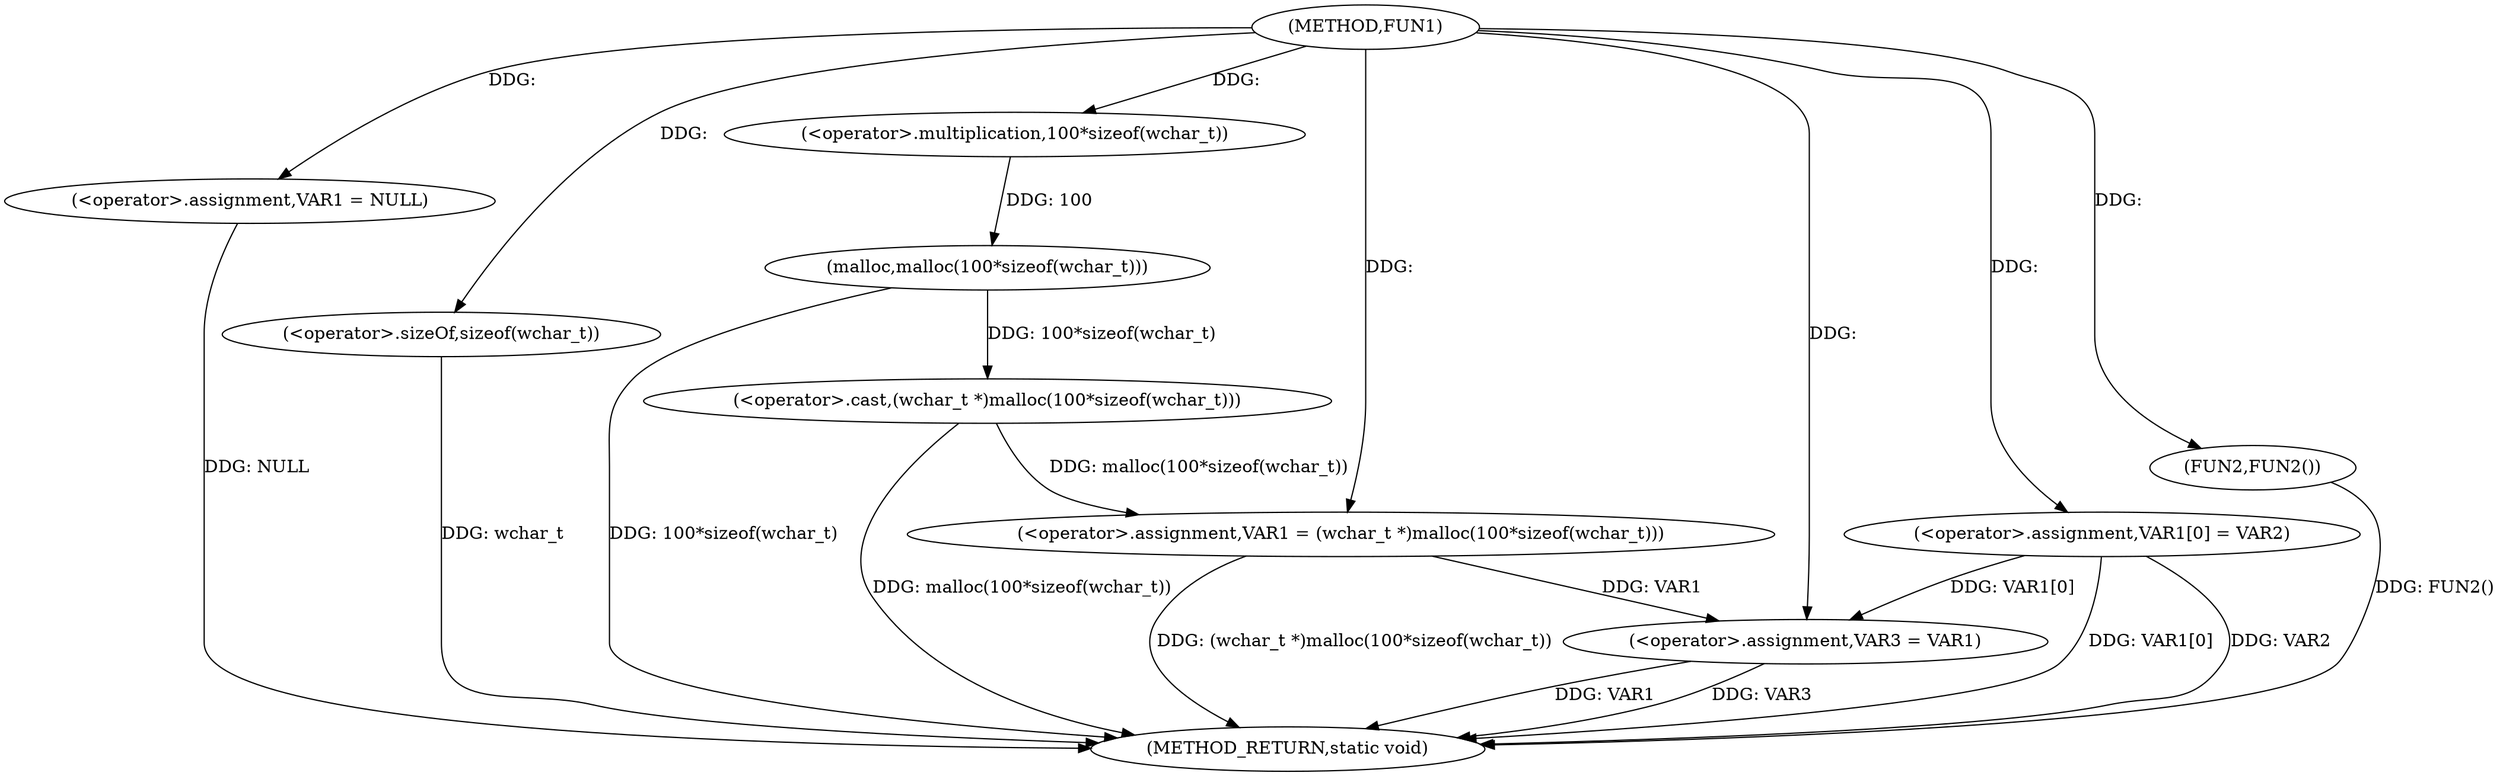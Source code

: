 digraph FUN1 {  
"1000100" [label = "(METHOD,FUN1)" ]
"1000124" [label = "(METHOD_RETURN,static void)" ]
"1000103" [label = "(<operator>.assignment,VAR1 = NULL)" ]
"1000106" [label = "(<operator>.assignment,VAR1 = (wchar_t *)malloc(100*sizeof(wchar_t)))" ]
"1000108" [label = "(<operator>.cast,(wchar_t *)malloc(100*sizeof(wchar_t)))" ]
"1000110" [label = "(malloc,malloc(100*sizeof(wchar_t)))" ]
"1000111" [label = "(<operator>.multiplication,100*sizeof(wchar_t))" ]
"1000113" [label = "(<operator>.sizeOf,sizeof(wchar_t))" ]
"1000115" [label = "(<operator>.assignment,VAR1[0] = VAR2)" ]
"1000120" [label = "(<operator>.assignment,VAR3 = VAR1)" ]
"1000123" [label = "(FUN2,FUN2())" ]
  "1000106" -> "1000124"  [ label = "DDG: (wchar_t *)malloc(100*sizeof(wchar_t))"] 
  "1000103" -> "1000124"  [ label = "DDG: NULL"] 
  "1000113" -> "1000124"  [ label = "DDG: wchar_t"] 
  "1000123" -> "1000124"  [ label = "DDG: FUN2()"] 
  "1000120" -> "1000124"  [ label = "DDG: VAR1"] 
  "1000115" -> "1000124"  [ label = "DDG: VAR2"] 
  "1000120" -> "1000124"  [ label = "DDG: VAR3"] 
  "1000108" -> "1000124"  [ label = "DDG: malloc(100*sizeof(wchar_t))"] 
  "1000110" -> "1000124"  [ label = "DDG: 100*sizeof(wchar_t)"] 
  "1000115" -> "1000124"  [ label = "DDG: VAR1[0]"] 
  "1000100" -> "1000103"  [ label = "DDG: "] 
  "1000108" -> "1000106"  [ label = "DDG: malloc(100*sizeof(wchar_t))"] 
  "1000100" -> "1000106"  [ label = "DDG: "] 
  "1000110" -> "1000108"  [ label = "DDG: 100*sizeof(wchar_t)"] 
  "1000111" -> "1000110"  [ label = "DDG: 100"] 
  "1000100" -> "1000111"  [ label = "DDG: "] 
  "1000100" -> "1000113"  [ label = "DDG: "] 
  "1000100" -> "1000115"  [ label = "DDG: "] 
  "1000106" -> "1000120"  [ label = "DDG: VAR1"] 
  "1000115" -> "1000120"  [ label = "DDG: VAR1[0]"] 
  "1000100" -> "1000120"  [ label = "DDG: "] 
  "1000100" -> "1000123"  [ label = "DDG: "] 
}
